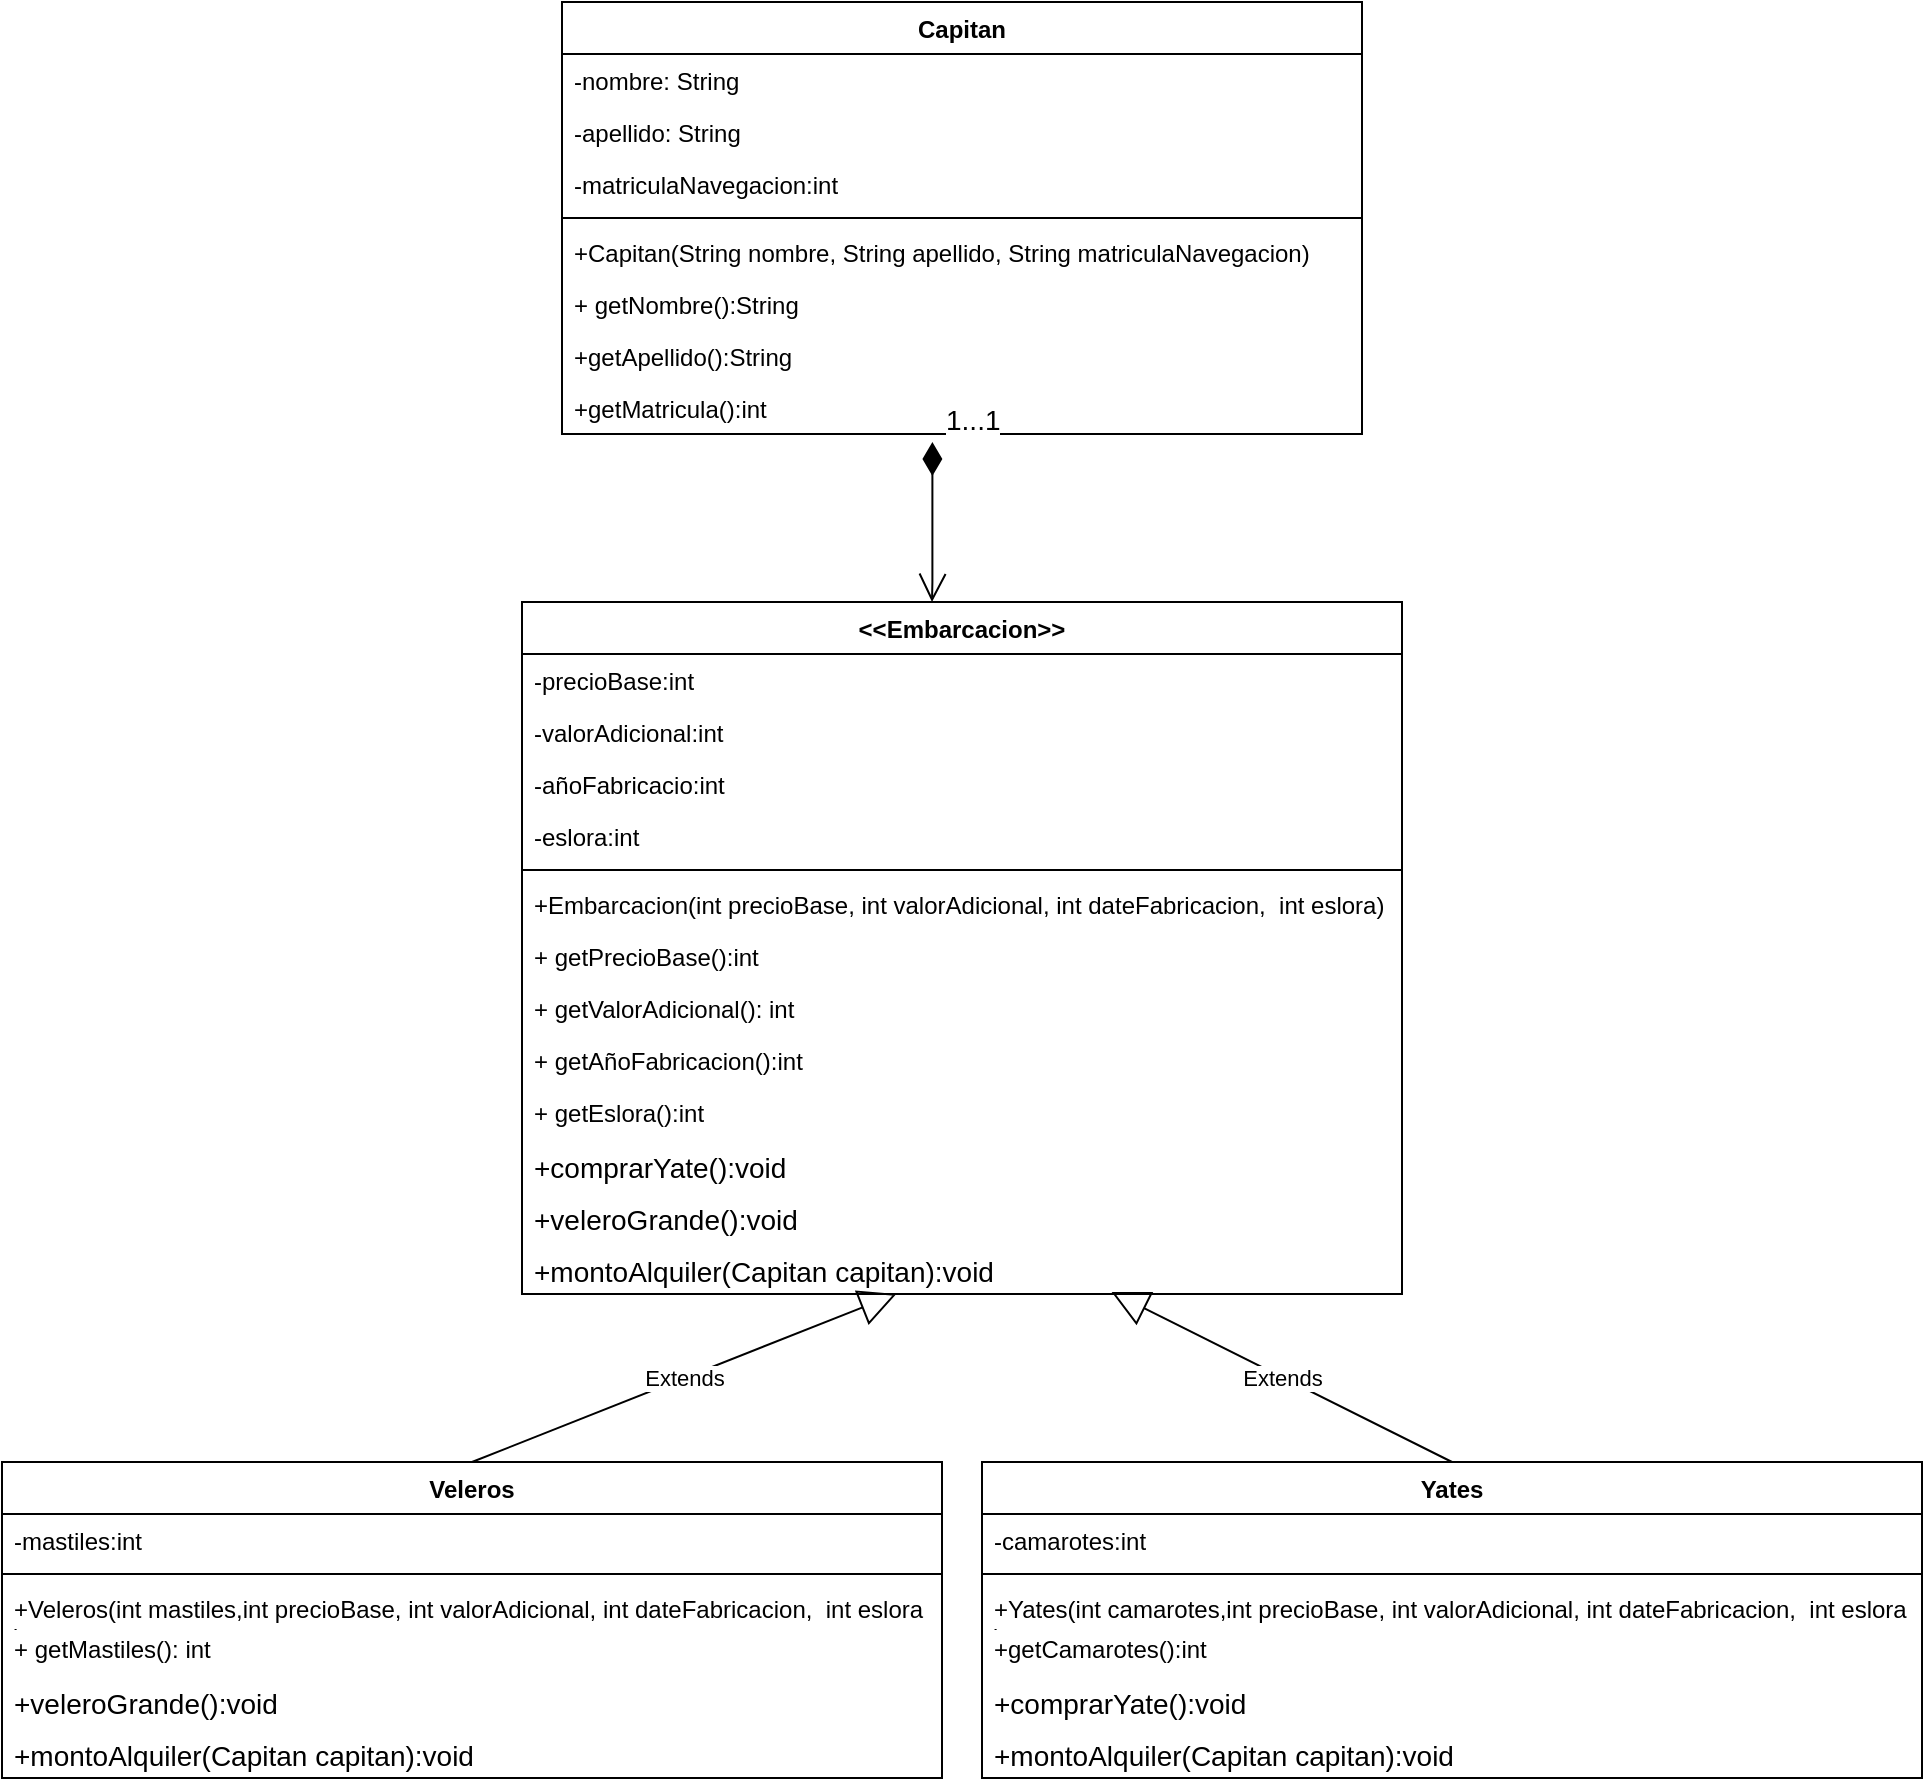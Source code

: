 <mxfile version="20.8.16" type="github">
  <diagram name="Página-1" id="EPSWggvEX3iG3CGg5WgE">
    <mxGraphModel dx="2245" dy="875" grid="1" gridSize="10" guides="1" tooltips="1" connect="1" arrows="1" fold="1" page="1" pageScale="1" pageWidth="827" pageHeight="1169" math="0" shadow="0">
      <root>
        <mxCell id="0" />
        <mxCell id="1" parent="0" />
        <mxCell id="zPszQ8eyArIKYijH8GfF-1" value="&lt;&lt;Embarcacion&gt;&gt;" style="swimlane;fontStyle=1;align=center;verticalAlign=top;childLayout=stackLayout;horizontal=1;startSize=26;horizontalStack=0;resizeParent=1;resizeParentMax=0;resizeLast=0;collapsible=1;marginBottom=0;" vertex="1" parent="1">
          <mxGeometry x="250" y="300" width="440" height="346" as="geometry" />
        </mxCell>
        <mxCell id="zPszQ8eyArIKYijH8GfF-5" value="-precioBase:int" style="text;strokeColor=none;fillColor=none;align=left;verticalAlign=top;spacingLeft=4;spacingRight=4;overflow=hidden;rotatable=0;points=[[0,0.5],[1,0.5]];portConstraint=eastwest;" vertex="1" parent="zPszQ8eyArIKYijH8GfF-1">
          <mxGeometry y="26" width="440" height="26" as="geometry" />
        </mxCell>
        <mxCell id="zPszQ8eyArIKYijH8GfF-16" value="-valorAdicional:int" style="text;strokeColor=none;fillColor=none;align=left;verticalAlign=top;spacingLeft=4;spacingRight=4;overflow=hidden;rotatable=0;points=[[0,0.5],[1,0.5]];portConstraint=eastwest;" vertex="1" parent="zPszQ8eyArIKYijH8GfF-1">
          <mxGeometry y="52" width="440" height="26" as="geometry" />
        </mxCell>
        <mxCell id="zPszQ8eyArIKYijH8GfF-17" value="-añoFabricacio:int" style="text;strokeColor=none;fillColor=none;align=left;verticalAlign=top;spacingLeft=4;spacingRight=4;overflow=hidden;rotatable=0;points=[[0,0.5],[1,0.5]];portConstraint=eastwest;" vertex="1" parent="zPszQ8eyArIKYijH8GfF-1">
          <mxGeometry y="78" width="440" height="26" as="geometry" />
        </mxCell>
        <mxCell id="zPszQ8eyArIKYijH8GfF-18" value="-eslora:int" style="text;strokeColor=none;fillColor=none;align=left;verticalAlign=top;spacingLeft=4;spacingRight=4;overflow=hidden;rotatable=0;points=[[0,0.5],[1,0.5]];portConstraint=eastwest;" vertex="1" parent="zPszQ8eyArIKYijH8GfF-1">
          <mxGeometry y="104" width="440" height="26" as="geometry" />
        </mxCell>
        <mxCell id="zPszQ8eyArIKYijH8GfF-3" value="" style="line;strokeWidth=1;fillColor=none;align=left;verticalAlign=middle;spacingTop=-1;spacingLeft=3;spacingRight=3;rotatable=0;labelPosition=right;points=[];portConstraint=eastwest;strokeColor=inherit;" vertex="1" parent="zPszQ8eyArIKYijH8GfF-1">
          <mxGeometry y="130" width="440" height="8" as="geometry" />
        </mxCell>
        <mxCell id="zPszQ8eyArIKYijH8GfF-4" value="+Embarcacion(int precioBase, int valorAdicional, int dateFabricacion,  int eslora)" style="text;strokeColor=none;fillColor=none;align=left;verticalAlign=top;spacingLeft=4;spacingRight=4;overflow=hidden;rotatable=0;points=[[0,0.5],[1,0.5]];portConstraint=eastwest;" vertex="1" parent="zPszQ8eyArIKYijH8GfF-1">
          <mxGeometry y="138" width="440" height="26" as="geometry" />
        </mxCell>
        <mxCell id="zPszQ8eyArIKYijH8GfF-21" value="+ getPrecioBase():int" style="text;strokeColor=none;fillColor=none;align=left;verticalAlign=top;spacingLeft=4;spacingRight=4;overflow=hidden;rotatable=0;points=[[0,0.5],[1,0.5]];portConstraint=eastwest;" vertex="1" parent="zPszQ8eyArIKYijH8GfF-1">
          <mxGeometry y="164" width="440" height="26" as="geometry" />
        </mxCell>
        <mxCell id="zPszQ8eyArIKYijH8GfF-22" value="+ getValorAdicional(): int" style="text;strokeColor=none;fillColor=none;align=left;verticalAlign=top;spacingLeft=4;spacingRight=4;overflow=hidden;rotatable=0;points=[[0,0.5],[1,0.5]];portConstraint=eastwest;" vertex="1" parent="zPszQ8eyArIKYijH8GfF-1">
          <mxGeometry y="190" width="440" height="26" as="geometry" />
        </mxCell>
        <mxCell id="zPszQ8eyArIKYijH8GfF-23" value="+ getAñoFabricacion():int" style="text;strokeColor=none;fillColor=none;align=left;verticalAlign=top;spacingLeft=4;spacingRight=4;overflow=hidden;rotatable=0;points=[[0,0.5],[1,0.5]];portConstraint=eastwest;" vertex="1" parent="zPszQ8eyArIKYijH8GfF-1">
          <mxGeometry y="216" width="440" height="26" as="geometry" />
        </mxCell>
        <mxCell id="zPszQ8eyArIKYijH8GfF-24" value="+ getEslora():int" style="text;strokeColor=none;fillColor=none;align=left;verticalAlign=top;spacingLeft=4;spacingRight=4;overflow=hidden;rotatable=0;points=[[0,0.5],[1,0.5]];portConstraint=eastwest;" vertex="1" parent="zPszQ8eyArIKYijH8GfF-1">
          <mxGeometry y="242" width="440" height="26" as="geometry" />
        </mxCell>
        <mxCell id="zPszQ8eyArIKYijH8GfF-46" value="+comprarYate():void" style="text;strokeColor=none;fillColor=none;align=left;verticalAlign=top;spacingLeft=4;spacingRight=4;overflow=hidden;rotatable=0;points=[[0,0.5],[1,0.5]];portConstraint=eastwest;fontSize=14;" vertex="1" parent="zPszQ8eyArIKYijH8GfF-1">
          <mxGeometry y="268" width="440" height="26" as="geometry" />
        </mxCell>
        <mxCell id="zPszQ8eyArIKYijH8GfF-47" value="+veleroGrande():void" style="text;strokeColor=none;fillColor=none;align=left;verticalAlign=top;spacingLeft=4;spacingRight=4;overflow=hidden;rotatable=0;points=[[0,0.5],[1,0.5]];portConstraint=eastwest;fontSize=14;" vertex="1" parent="zPszQ8eyArIKYijH8GfF-1">
          <mxGeometry y="294" width="440" height="26" as="geometry" />
        </mxCell>
        <mxCell id="zPszQ8eyArIKYijH8GfF-59" value="+montoAlquiler(Capitan capitan):void" style="text;strokeColor=none;fillColor=none;align=left;verticalAlign=top;spacingLeft=4;spacingRight=4;overflow=hidden;rotatable=0;points=[[0,0.5],[1,0.5]];portConstraint=eastwest;fontSize=14;" vertex="1" parent="zPszQ8eyArIKYijH8GfF-1">
          <mxGeometry y="320" width="440" height="26" as="geometry" />
        </mxCell>
        <mxCell id="zPszQ8eyArIKYijH8GfF-8" value="Capitan" style="swimlane;fontStyle=1;align=center;verticalAlign=top;childLayout=stackLayout;horizontal=1;startSize=26;horizontalStack=0;resizeParent=1;resizeParentMax=0;resizeLast=0;collapsible=1;marginBottom=0;" vertex="1" parent="1">
          <mxGeometry x="270" width="400" height="216" as="geometry" />
        </mxCell>
        <mxCell id="zPszQ8eyArIKYijH8GfF-9" value="-nombre: String" style="text;strokeColor=none;fillColor=none;align=left;verticalAlign=top;spacingLeft=4;spacingRight=4;overflow=hidden;rotatable=0;points=[[0,0.5],[1,0.5]];portConstraint=eastwest;" vertex="1" parent="zPszQ8eyArIKYijH8GfF-8">
          <mxGeometry y="26" width="400" height="26" as="geometry" />
        </mxCell>
        <mxCell id="zPszQ8eyArIKYijH8GfF-12" value="-apellido: String" style="text;strokeColor=none;fillColor=none;align=left;verticalAlign=top;spacingLeft=4;spacingRight=4;overflow=hidden;rotatable=0;points=[[0,0.5],[1,0.5]];portConstraint=eastwest;" vertex="1" parent="zPszQ8eyArIKYijH8GfF-8">
          <mxGeometry y="52" width="400" height="26" as="geometry" />
        </mxCell>
        <mxCell id="zPszQ8eyArIKYijH8GfF-13" value="-matriculaNavegacion:int" style="text;strokeColor=none;fillColor=none;align=left;verticalAlign=top;spacingLeft=4;spacingRight=4;overflow=hidden;rotatable=0;points=[[0,0.5],[1,0.5]];portConstraint=eastwest;" vertex="1" parent="zPszQ8eyArIKYijH8GfF-8">
          <mxGeometry y="78" width="400" height="26" as="geometry" />
        </mxCell>
        <mxCell id="zPszQ8eyArIKYijH8GfF-10" value="" style="line;strokeWidth=1;fillColor=none;align=left;verticalAlign=middle;spacingTop=-1;spacingLeft=3;spacingRight=3;rotatable=0;labelPosition=right;points=[];portConstraint=eastwest;strokeColor=inherit;" vertex="1" parent="zPszQ8eyArIKYijH8GfF-8">
          <mxGeometry y="104" width="400" height="8" as="geometry" />
        </mxCell>
        <mxCell id="zPszQ8eyArIKYijH8GfF-19" value="+Capitan(String nombre, String apellido, String matriculaNavegacion)" style="text;strokeColor=none;fillColor=none;align=left;verticalAlign=top;spacingLeft=4;spacingRight=4;overflow=hidden;rotatable=0;points=[[0,0.5],[1,0.5]];portConstraint=eastwest;" vertex="1" parent="zPszQ8eyArIKYijH8GfF-8">
          <mxGeometry y="112" width="400" height="26" as="geometry" />
        </mxCell>
        <mxCell id="zPszQ8eyArIKYijH8GfF-11" value="+ getNombre():String" style="text;strokeColor=none;fillColor=none;align=left;verticalAlign=top;spacingLeft=4;spacingRight=4;overflow=hidden;rotatable=0;points=[[0,0.5],[1,0.5]];portConstraint=eastwest;" vertex="1" parent="zPszQ8eyArIKYijH8GfF-8">
          <mxGeometry y="138" width="400" height="26" as="geometry" />
        </mxCell>
        <mxCell id="zPszQ8eyArIKYijH8GfF-14" value="+getApellido():String" style="text;strokeColor=none;fillColor=none;align=left;verticalAlign=top;spacingLeft=4;spacingRight=4;overflow=hidden;rotatable=0;points=[[0,0.5],[1,0.5]];portConstraint=eastwest;" vertex="1" parent="zPszQ8eyArIKYijH8GfF-8">
          <mxGeometry y="164" width="400" height="26" as="geometry" />
        </mxCell>
        <mxCell id="zPszQ8eyArIKYijH8GfF-15" value="+getMatricula():int" style="text;strokeColor=none;fillColor=none;align=left;verticalAlign=top;spacingLeft=4;spacingRight=4;overflow=hidden;rotatable=0;points=[[0,0.5],[1,0.5]];portConstraint=eastwest;" vertex="1" parent="zPszQ8eyArIKYijH8GfF-8">
          <mxGeometry y="190" width="400" height="26" as="geometry" />
        </mxCell>
        <mxCell id="zPszQ8eyArIKYijH8GfF-25" value="Veleros" style="swimlane;fontStyle=1;align=center;verticalAlign=top;childLayout=stackLayout;horizontal=1;startSize=26;horizontalStack=0;resizeParent=1;resizeParentMax=0;resizeLast=0;collapsible=1;marginBottom=0;" vertex="1" parent="1">
          <mxGeometry x="-10" y="730" width="470" height="158" as="geometry">
            <mxRectangle x="-10" y="730" width="80" height="30" as="alternateBounds" />
          </mxGeometry>
        </mxCell>
        <mxCell id="zPszQ8eyArIKYijH8GfF-26" value="-mastiles:int" style="text;strokeColor=none;fillColor=none;align=left;verticalAlign=top;spacingLeft=4;spacingRight=4;overflow=hidden;rotatable=0;points=[[0,0.5],[1,0.5]];portConstraint=eastwest;" vertex="1" parent="zPszQ8eyArIKYijH8GfF-25">
          <mxGeometry y="26" width="470" height="26" as="geometry" />
        </mxCell>
        <mxCell id="zPszQ8eyArIKYijH8GfF-27" value="" style="line;strokeWidth=1;fillColor=none;align=left;verticalAlign=middle;spacingTop=-1;spacingLeft=3;spacingRight=3;rotatable=0;labelPosition=right;points=[];portConstraint=eastwest;strokeColor=inherit;" vertex="1" parent="zPszQ8eyArIKYijH8GfF-25">
          <mxGeometry y="52" width="470" height="8" as="geometry" />
        </mxCell>
        <mxCell id="zPszQ8eyArIKYijH8GfF-33" value="+Veleros(int mastiles,int precioBase, int valorAdicional, int dateFabricacion,  int eslora&#xa;)" style="text;strokeColor=none;fillColor=none;align=left;verticalAlign=top;spacingLeft=4;spacingRight=4;overflow=hidden;rotatable=0;points=[[0,0.5],[1,0.5]];portConstraint=eastwest;" vertex="1" parent="zPszQ8eyArIKYijH8GfF-25">
          <mxGeometry y="60" width="470" height="20" as="geometry" />
        </mxCell>
        <mxCell id="zPszQ8eyArIKYijH8GfF-28" value="+ getMastiles(): int" style="text;strokeColor=none;fillColor=none;align=left;verticalAlign=top;spacingLeft=4;spacingRight=4;overflow=hidden;rotatable=0;points=[[0,0.5],[1,0.5]];portConstraint=eastwest;" vertex="1" parent="zPszQ8eyArIKYijH8GfF-25">
          <mxGeometry y="80" width="470" height="26" as="geometry" />
        </mxCell>
        <mxCell id="zPszQ8eyArIKYijH8GfF-48" value="+veleroGrande():void" style="text;strokeColor=none;fillColor=none;align=left;verticalAlign=top;spacingLeft=4;spacingRight=4;overflow=hidden;rotatable=0;points=[[0,0.5],[1,0.5]];portConstraint=eastwest;fontSize=14;" vertex="1" parent="zPszQ8eyArIKYijH8GfF-25">
          <mxGeometry y="106" width="470" height="26" as="geometry" />
        </mxCell>
        <mxCell id="zPszQ8eyArIKYijH8GfF-58" value="+montoAlquiler(Capitan capitan):void" style="text;strokeColor=none;fillColor=none;align=left;verticalAlign=top;spacingLeft=4;spacingRight=4;overflow=hidden;rotatable=0;points=[[0,0.5],[1,0.5]];portConstraint=eastwest;fontSize=14;" vertex="1" parent="zPszQ8eyArIKYijH8GfF-25">
          <mxGeometry y="132" width="470" height="26" as="geometry" />
        </mxCell>
        <mxCell id="zPszQ8eyArIKYijH8GfF-29" value="Yates" style="swimlane;fontStyle=1;align=center;verticalAlign=top;childLayout=stackLayout;horizontal=1;startSize=26;horizontalStack=0;resizeParent=1;resizeParentMax=0;resizeLast=0;collapsible=1;marginBottom=0;" vertex="1" parent="1">
          <mxGeometry x="480" y="730" width="470" height="158" as="geometry">
            <mxRectangle x="480" y="730" width="70" height="30" as="alternateBounds" />
          </mxGeometry>
        </mxCell>
        <mxCell id="zPszQ8eyArIKYijH8GfF-30" value="-camarotes:int" style="text;strokeColor=none;fillColor=none;align=left;verticalAlign=top;spacingLeft=4;spacingRight=4;overflow=hidden;rotatable=0;points=[[0,0.5],[1,0.5]];portConstraint=eastwest;" vertex="1" parent="zPszQ8eyArIKYijH8GfF-29">
          <mxGeometry y="26" width="470" height="26" as="geometry" />
        </mxCell>
        <mxCell id="zPszQ8eyArIKYijH8GfF-31" value="" style="line;strokeWidth=1;fillColor=none;align=left;verticalAlign=middle;spacingTop=-1;spacingLeft=3;spacingRight=3;rotatable=0;labelPosition=right;points=[];portConstraint=eastwest;strokeColor=inherit;" vertex="1" parent="zPszQ8eyArIKYijH8GfF-29">
          <mxGeometry y="52" width="470" height="8" as="geometry" />
        </mxCell>
        <mxCell id="zPszQ8eyArIKYijH8GfF-32" value="+Yates(int camarotes,int precioBase, int valorAdicional, int dateFabricacion,  int eslora&#xa;)" style="text;strokeColor=none;fillColor=none;align=left;verticalAlign=top;spacingLeft=4;spacingRight=4;overflow=hidden;rotatable=0;points=[[0,0.5],[1,0.5]];portConstraint=eastwest;" vertex="1" parent="zPszQ8eyArIKYijH8GfF-29">
          <mxGeometry y="60" width="470" height="20" as="geometry" />
        </mxCell>
        <mxCell id="zPszQ8eyArIKYijH8GfF-34" value="+getCamarotes():int" style="text;strokeColor=none;fillColor=none;align=left;verticalAlign=top;spacingLeft=4;spacingRight=4;overflow=hidden;rotatable=0;points=[[0,0.5],[1,0.5]];portConstraint=eastwest;" vertex="1" parent="zPszQ8eyArIKYijH8GfF-29">
          <mxGeometry y="80" width="470" height="26" as="geometry" />
        </mxCell>
        <mxCell id="zPszQ8eyArIKYijH8GfF-49" value="+comprarYate():void" style="text;strokeColor=none;fillColor=none;align=left;verticalAlign=top;spacingLeft=4;spacingRight=4;overflow=hidden;rotatable=0;points=[[0,0.5],[1,0.5]];portConstraint=eastwest;fontSize=14;" vertex="1" parent="zPszQ8eyArIKYijH8GfF-29">
          <mxGeometry y="106" width="470" height="26" as="geometry" />
        </mxCell>
        <mxCell id="zPszQ8eyArIKYijH8GfF-60" value="+montoAlquiler(Capitan capitan):void" style="text;strokeColor=none;fillColor=none;align=left;verticalAlign=top;spacingLeft=4;spacingRight=4;overflow=hidden;rotatable=0;points=[[0,0.5],[1,0.5]];portConstraint=eastwest;fontSize=14;" vertex="1" parent="zPszQ8eyArIKYijH8GfF-29">
          <mxGeometry y="132" width="470" height="26" as="geometry" />
        </mxCell>
        <mxCell id="zPszQ8eyArIKYijH8GfF-41" value="Extends" style="endArrow=block;endSize=16;endFill=0;html=1;rounded=0;exitX=0.5;exitY=0;exitDx=0;exitDy=0;" edge="1" parent="1" source="zPszQ8eyArIKYijH8GfF-25" target="zPszQ8eyArIKYijH8GfF-59">
          <mxGeometry width="160" relative="1" as="geometry">
            <mxPoint x="200" y="610" as="sourcePoint" />
            <mxPoint x="430" y="640" as="targetPoint" />
          </mxGeometry>
        </mxCell>
        <mxCell id="zPszQ8eyArIKYijH8GfF-42" value="Extends" style="endArrow=block;endSize=16;endFill=0;html=1;rounded=0;exitX=0.5;exitY=0;exitDx=0;exitDy=0;entryX=0.67;entryY=0.962;entryDx=0;entryDy=0;entryPerimeter=0;" edge="1" parent="1" source="zPszQ8eyArIKYijH8GfF-29" target="zPszQ8eyArIKYijH8GfF-59">
          <mxGeometry width="160" relative="1" as="geometry">
            <mxPoint x="620" y="590" as="sourcePoint" />
            <mxPoint x="520" y="620" as="targetPoint" />
          </mxGeometry>
        </mxCell>
        <mxCell id="zPszQ8eyArIKYijH8GfF-45" value="&lt;font style=&quot;font-size: 14px;&quot;&gt;1...1&lt;/font&gt;" style="endArrow=open;html=1;endSize=12;startArrow=diamondThin;startSize=14;startFill=1;edgeStyle=orthogonalEdgeStyle;align=left;verticalAlign=bottom;rounded=0;exitX=0.463;exitY=1.154;exitDx=0;exitDy=0;exitPerimeter=0;" edge="1" parent="1" source="zPszQ8eyArIKYijH8GfF-15">
          <mxGeometry x="-1" y="5" relative="1" as="geometry">
            <mxPoint x="450" y="250" as="sourcePoint" />
            <mxPoint x="455" y="300" as="targetPoint" />
            <Array as="points">
              <mxPoint x="455" y="290" />
              <mxPoint x="455" y="290" />
            </Array>
            <mxPoint as="offset" />
          </mxGeometry>
        </mxCell>
      </root>
    </mxGraphModel>
  </diagram>
</mxfile>
